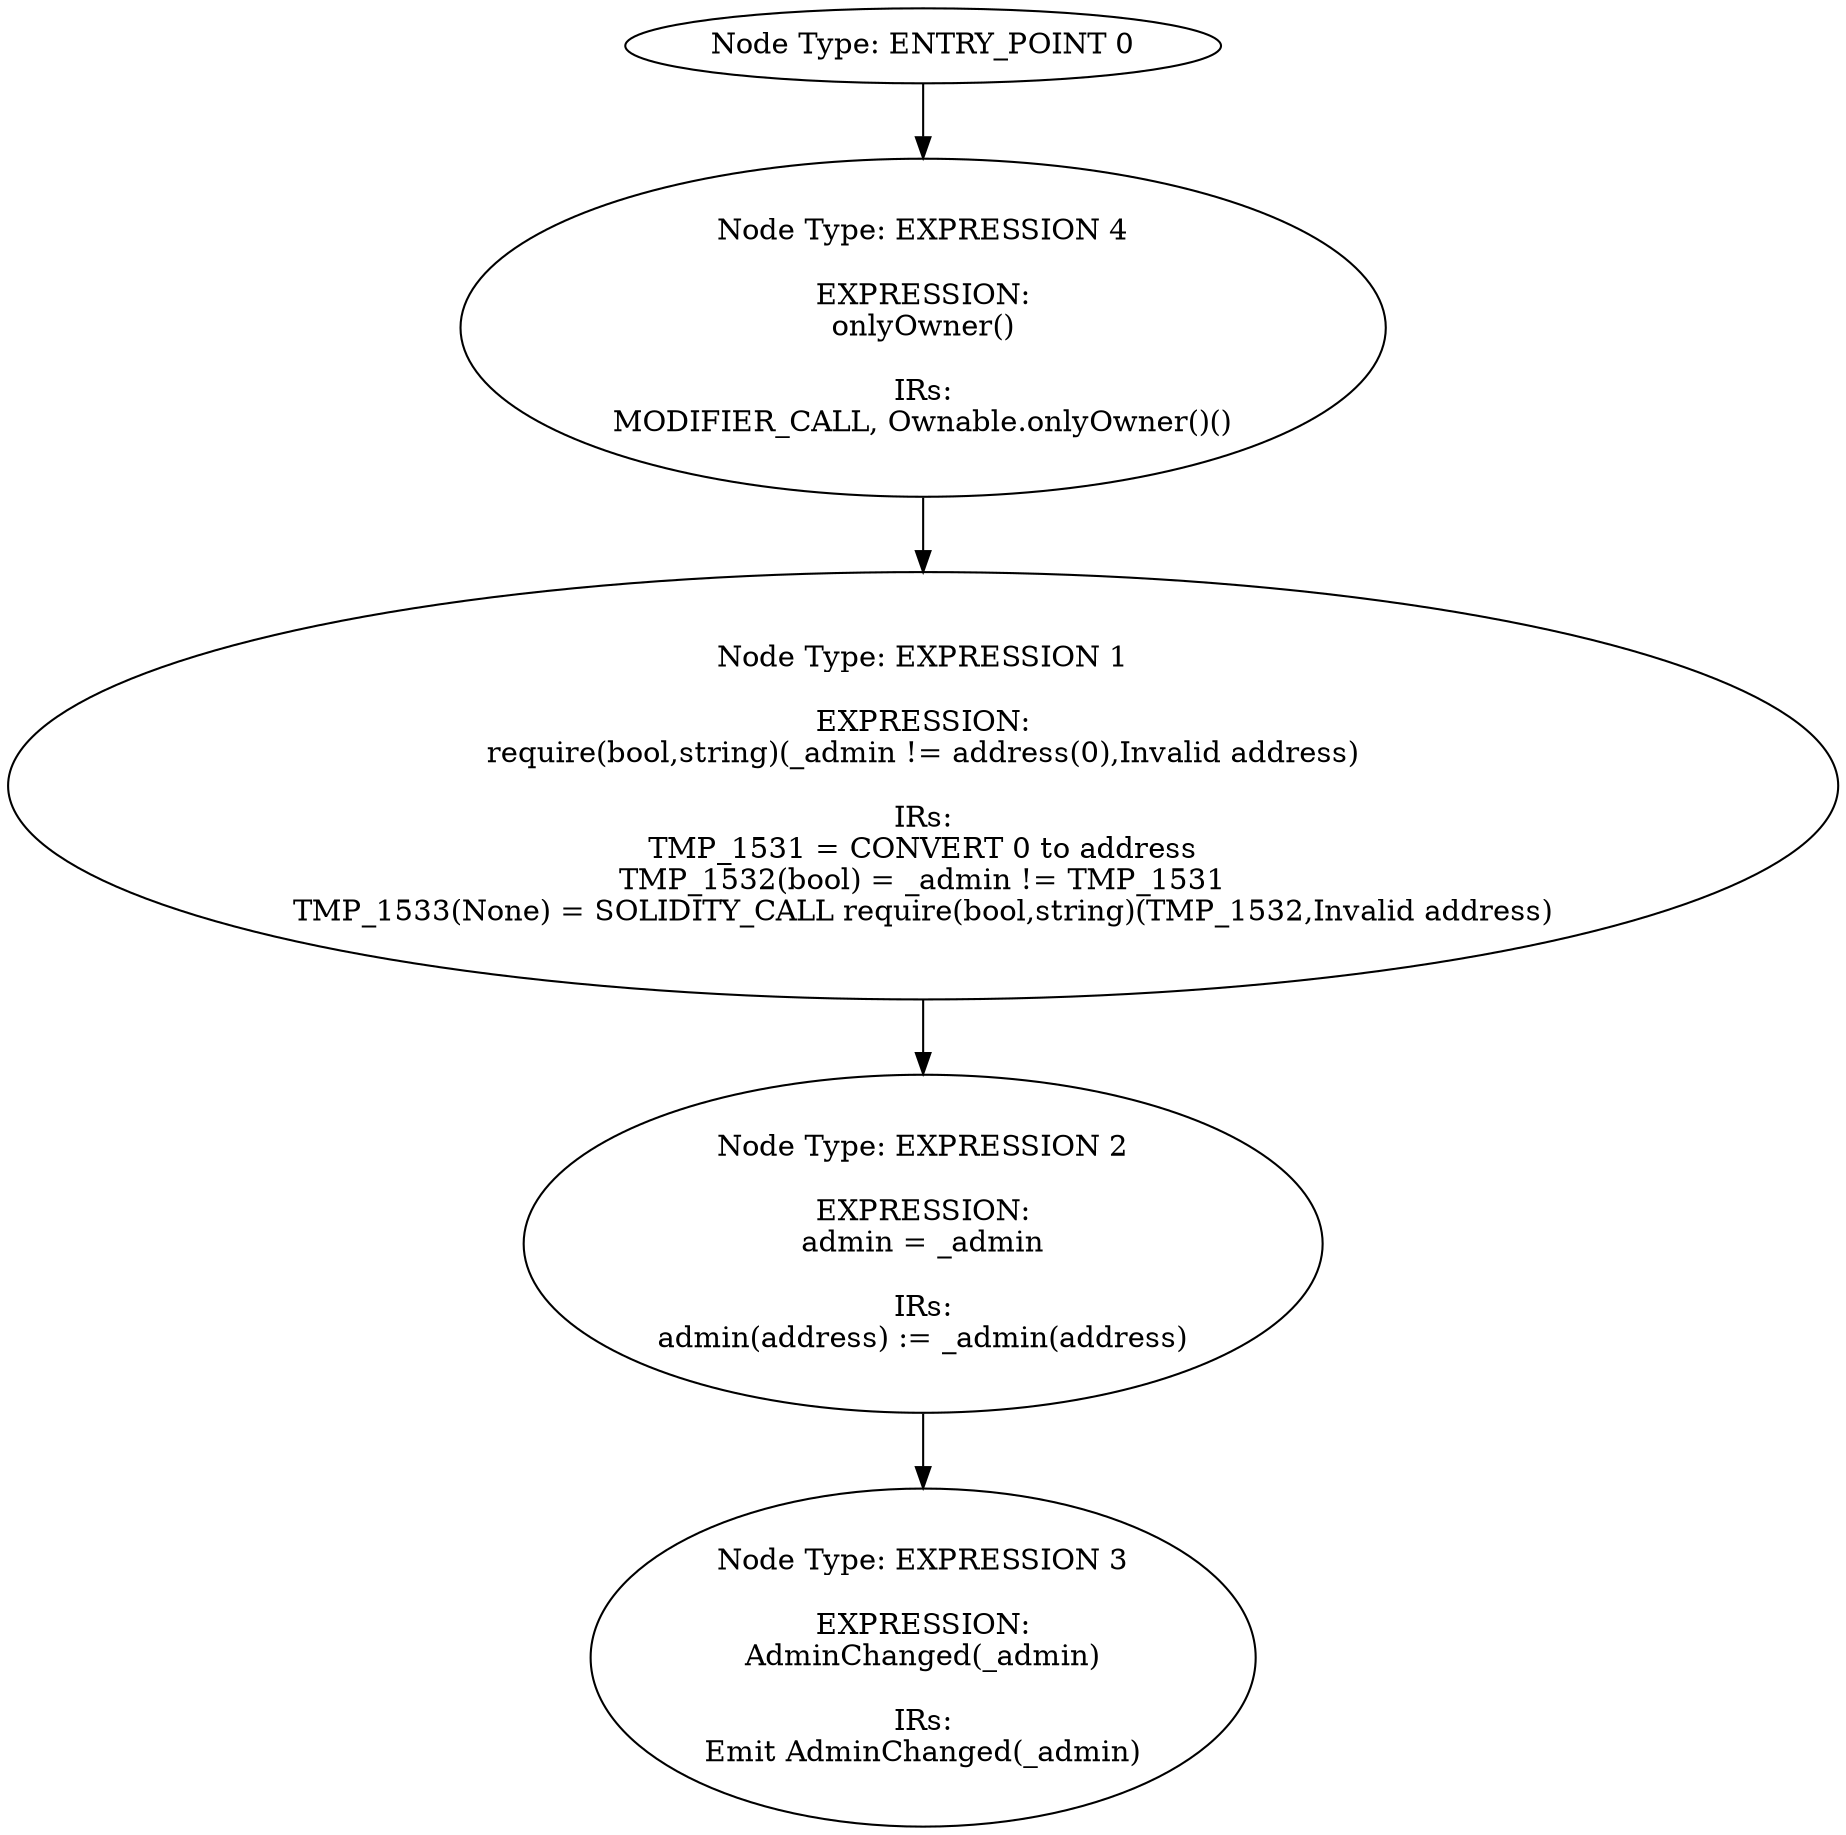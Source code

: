 digraph{
0[label="Node Type: ENTRY_POINT 0
"];
0->4;
1[label="Node Type: EXPRESSION 1

EXPRESSION:
require(bool,string)(_admin != address(0),Invalid address)

IRs:
TMP_1531 = CONVERT 0 to address
TMP_1532(bool) = _admin != TMP_1531
TMP_1533(None) = SOLIDITY_CALL require(bool,string)(TMP_1532,Invalid address)"];
1->2;
2[label="Node Type: EXPRESSION 2

EXPRESSION:
admin = _admin

IRs:
admin(address) := _admin(address)"];
2->3;
3[label="Node Type: EXPRESSION 3

EXPRESSION:
AdminChanged(_admin)

IRs:
Emit AdminChanged(_admin)"];
4[label="Node Type: EXPRESSION 4

EXPRESSION:
onlyOwner()

IRs:
MODIFIER_CALL, Ownable.onlyOwner()()"];
4->1;
}
